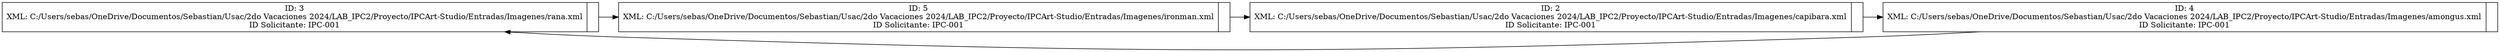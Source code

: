 digraph G {
    rankdir=LR;
    node[shape=record, height=.1]
nodo0[label="{ID: 3\nXML: C:/Users/sebas/OneDrive/Documentos/Sebastian/Usac/2do Vacaciones 2024/LAB_IPC2/Proyecto/IPCArt-Studio/Entradas/Imagenes/rana.xml\nID Solicitante: IPC-001|<f1>}"];
nodo1[label="{ID: 5\nXML: C:/Users/sebas/OneDrive/Documentos/Sebastian/Usac/2do Vacaciones 2024/LAB_IPC2/Proyecto/IPCArt-Studio/Entradas/Imagenes/ironman.xml\nID Solicitante: IPC-001|<f1>}"];
nodo2[label="{ID: 2\nXML: C:/Users/sebas/OneDrive/Documentos/Sebastian/Usac/2do Vacaciones 2024/LAB_IPC2/Proyecto/IPCArt-Studio/Entradas/Imagenes/capibara.xml\nID Solicitante: IPC-001|<f1>}"];
nodo3[label="{ID: 4\nXML: C:/Users/sebas/OneDrive/Documentos/Sebastian/Usac/2do Vacaciones 2024/LAB_IPC2/Proyecto/IPCArt-Studio/Entradas/Imagenes/amongus.xml\nID Solicitante: IPC-001|<f1>}"];
nodo0 -> nodo1;
nodo1 -> nodo2;
nodo2 -> nodo3;
nodo3 -> nodo0[constraint=false];
}